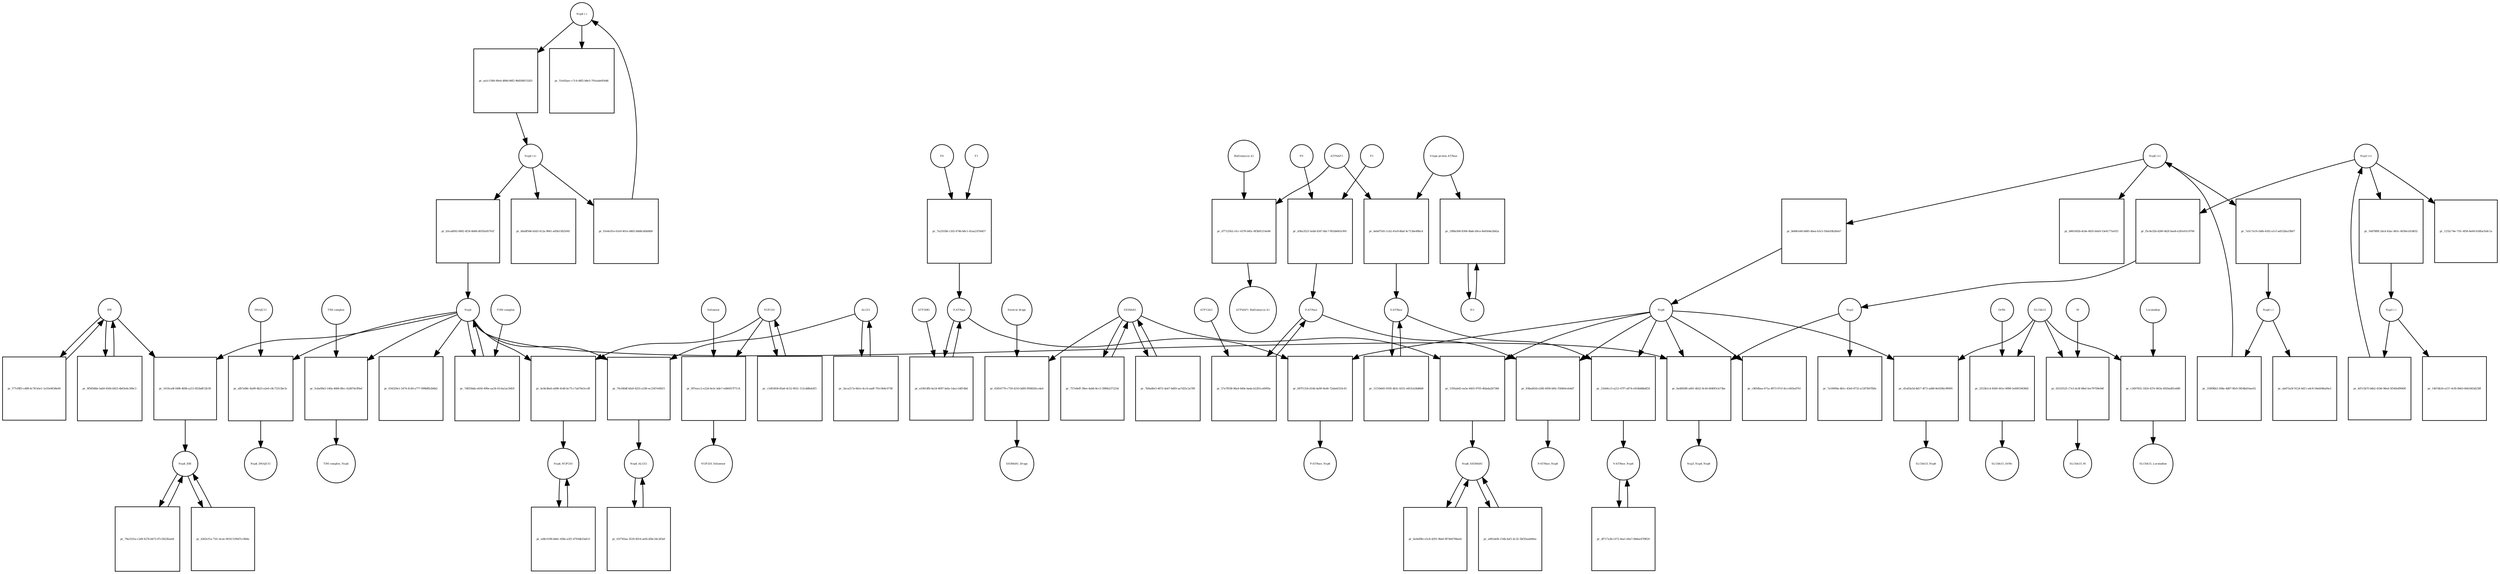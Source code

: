 strict digraph  {
"Nsp4 (-)" [annotation=urn_miriam_pubmed_32353859, bipartite=0, cls="nucleic acid feature", fontsize=4, label="Nsp4 (-)", shape=circle];
"pr_aa1c1584-90e4-489d-86f2-96d500f15203" [annotation="", bipartite=1, cls=process, fontsize=4, label="pr_aa1c1584-90e4-489d-86f2-96d500f15203", shape=square];
"Nsp4 (+)" [annotation=urn_miriam_pubmed_32353859, bipartite=0, cls="nucleic acid feature", fontsize=4, label="Nsp4 (+)", shape=circle];
"pr_b5cad092-8492-4f24-8d48-d055fa95761f" [annotation="", bipartite=1, cls=process, fontsize=4, label="pr_b5cad092-8492-4f24-8d48-d055fa95761f", shape=square];
Nsp4 [annotation="urn_miriam_ncbiprotein_BCD58761|urn_miriam_taxonomy_2697049", bipartite=0, cls=macromolecule, fontsize=4, label=Nsp4, shape=circle];
"pr_034329e1-2474-4149-a777-998bffb2b6b2" [annotation="", bipartite=1, cls=process, fontsize=4, label="pr_034329e1-2474-4149-a777-998bffb2b6b2", shape=square];
"pr_66a8f566-b5d3-412a-9061-a85b15825041" [annotation="", bipartite=1, cls=process, fontsize=4, label="pr_66a8f566-b5d3-412a-9061-a85b15825041", shape=square];
"pr_1619ca4f-fd96-469b-a213-855bdf12fcf6" [annotation="", bipartite=1, cls=process, fontsize=4, label="pr_1619ca4f-fd96-469b-a213-855bdf12fcf6", shape=square];
IDE [annotation="urn_miriam_uniprot_P14735|urn_miriam_pubmed_32353859|urn_miriam_doi_10.1210%2Fmend-4-8-1125|urn_miriam_taxonomy_10116", bipartite=0, cls=macromolecule, fontsize=4, label=IDE, shape=circle];
Nsp4_IDE [annotation="", bipartite=0, cls=complex, fontsize=4, label=Nsp4_IDE, shape=circle];
"pr_b362cf1a-71fc-4cee-9018-51f6d7cc864a" [annotation="", bipartite=1, cls=process, fontsize=4, label="pr_b362cf1a-71fc-4cee-9018-51f6d7cc864a", shape=square];
"pr_bc8e3be6-a696-41d0-bc75-c7ab70e5cc8f" [annotation="", bipartite=1, cls=process, fontsize=4, label="pr_bc8e3be6-a696-41d0-bc75-c7ab70e5cc8f", shape=square];
NUP210 [annotation="urn_miriam_uniprot_Q8TEM1|urn_miriam_pubmed_14517331", bipartite=0, cls=macromolecule, fontsize=4, label=NUP210, shape=circle];
Nsp4_NUP210 [annotation=urn_miriam_pubmed_14517331, bipartite=0, cls=complex, fontsize=4, label=Nsp4_NUP210, shape=circle];
"pr_79a3331a-c2d9-427b-b672-87c5823fea44" [annotation="", bipartite=1, cls=process, fontsize=4, label="pr_79a3331a-c2d9-427b-b672-87c5823fea44", shape=square];
"pr_afb7a98c-8a99-4b23-a2e0-c8c72313bc5c" [annotation="", bipartite=1, cls=process, fontsize=4, label="pr_afb7a98c-8a99-4b23-a2e0-c8c72313bc5c", shape=square];
DNAJC11 [annotation="urn_miriam_uniprot_Q9NVH1|urn_miriam_pubmed_32353859|urn_miriam_pubmed_25997101", bipartite=0, cls=macromolecule, fontsize=4, label=DNAJC11, shape=circle];
Nsp4_DNAJC11 [annotation="urn_miriam_pubmed_25997101|urn_miriam_pubmed_32353859", bipartite=0, cls=complex, fontsize=4, label=Nsp4_DNAJC11, shape=circle];
"pr_ed4c0196-bb6c-458e-a2f1-4793db33afc0" [annotation="", bipartite=1, cls=process, fontsize=4, label="pr_ed4c0196-bb6c-458e-a2f1-4793db33afc0", shape=square];
"pr_76cfd0df-bfa9-4255-a336-ec2347e0fd15" [annotation="", bipartite=1, cls=process, fontsize=4, label="pr_76cfd0df-bfa9-4255-a336-ec2347e0fd15", shape=square];
ALG11 [annotation="urn_miriam_uniprot_Q2TAA5|urn_miriam_pubmed_20080937", bipartite=0, cls=macromolecule, fontsize=4, label=ALG11, shape=circle];
Nsp4_ALG11 [annotation=urn_miriam_pubmed_20080937, bipartite=0, cls=complex, fontsize=4, label=Nsp4_ALG11, shape=circle];
"pr_01e6c81e-61e9-401e-b802-b8d6cbfdd4b9" [annotation="", bipartite=1, cls=process, fontsize=4, label="pr_01e6c81e-61e9-401e-b802-b8d6cbfdd4b9", shape=square];
"pr_51e02aec-c7c4-48f2-b8e5-791eabe95446" [annotation="", bipartite=1, cls=process, fontsize=4, label="pr_51e02aec-c7c4-48f2-b8e5-791eabe95446", shape=square];
"Nsp6 (-)" [annotation=urn_miriam_pubmed_32353859, bipartite=0, cls="nucleic acid feature", fontsize=4, label="Nsp6 (-)", shape=circle];
"pr_318f96b3-308a-4d87-9fe9-5854bd16ae02" [annotation="", bipartite=1, cls=process, fontsize=4, label="pr_318f96b3-308a-4d87-9fe9-5854bd16ae02", shape=square];
"Nsp6 (+)" [annotation=urn_miriam_pubmed_32353859, bipartite=0, cls="nucleic acid feature", fontsize=4, label="Nsp6 (+)", shape=circle];
"pr_b668cb40-b685-4bea-b3c5-59ab18b26eb7" [annotation="", bipartite=1, cls=process, fontsize=4, label="pr_b668cb40-b685-4bea-b3c5-59ab18b26eb7", shape=square];
Nsp6 [annotation="urn_miriam_taxonomy_2697049|urn_miriam_pubmed_32353859", bipartite=0, cls=macromolecule, fontsize=4, label=Nsp6, shape=circle];
"pr_c805fbea-671a-4973-97cf-dccc605ed761" [annotation="", bipartite=1, cls=process, fontsize=4, label="pr_c805fbea-671a-4973-97cf-dccc605ed761", shape=square];
"pr_b661002b-dc8e-4835-b0a9-53e4177a41f2" [annotation="", bipartite=1, cls=process, fontsize=4, label="pr_b661002b-dc8e-4835-b0a9-53e4177a41f2", shape=square];
"pr_b97f1324-d14d-4a99-9a44-72abe6333c41" [annotation="", bipartite=1, cls=process, fontsize=4, label="pr_b97f1324-d14d-4a99-9a44-72abe6333c41", shape=square];
"F-ATPase" [annotation=urn_miriam_uniprot_O75964, bipartite=0, cls=complex, fontsize=4, label="F-ATPase", shape=circle];
"F-ATPase_Nsp6" [annotation="", bipartite=0, cls=complex, fontsize=4, label="F-ATPase_Nsp6", shape=circle];
"pr_938ad43d-e280-4936-bf6c-f5fd64ceb4d7" [annotation="", bipartite=1, cls=process, fontsize=4, label="pr_938ad43d-e280-4936-bf6c-f5fd64ceb4d7", shape=square];
"P-ATPase" [annotation="", bipartite=0, cls=complex, fontsize=4, label="P-ATPase", shape=circle];
"P-ATPase_Nsp6" [annotation="", bipartite=0, cls=complex, fontsize=4, label="P-ATPase_Nsp6", shape=circle];
"pr_1595ab43-ea5e-4403-9705-4fdada2b7366" [annotation="", bipartite=1, cls=process, fontsize=4, label="pr_1595ab43-ea5e-4403-9705-4fdada2b7366", shape=square];
SIGMAR1 [annotation="urn_miriam_uniprot_Q99720|urn_miriam_doi_10.1074%2Fjbc.272.43.27107|urn_miriam_pubmed_32353859|urn_miriam_pubmed_10406945", bipartite=0, cls=macromolecule, fontsize=4, label=SIGMAR1, shape=circle];
Nsp6_SIGMAR1 [annotation=urn_miriam_pubmed_10406945, bipartite=0, cls=complex, fontsize=4, label=Nsp6_SIGMAR1, shape=circle];
"pr_a961defb-154b-4af1-bc32-5bf35aab94ee" [annotation="", bipartite=1, cls=process, fontsize=4, label="pr_a961defb-154b-4af1-bc32-5bf35aab94ee", shape=square];
"pr_21b44cc5-a212-47f7-a874-e924b8dbdf24" [annotation="", bipartite=1, cls=process, fontsize=4, label="pr_21b44cc5-a212-47f7-a874-e924b8dbdf24", shape=square];
"V-ATPase" [annotation=urn_miriam_uniprot_Q15904, bipartite=0, cls=complex, fontsize=4, label="V-ATPase", shape=circle];
"V-ATPase_Nsp6" [annotation=urn_miriam_uniprot_Q15904, bipartite=0, cls=complex, fontsize=4, label="V-ATPase_Nsp6", shape=circle];
"pr_7a5c7a19-cb6b-4182-a1cf-ad532ba33b07" [annotation="", bipartite=1, cls=process, fontsize=4, label="pr_7a5c7a19-cb6b-4182-a1cf-ad532ba33b07", shape=square];
"pr_ab475a5f-9124-4d11-a4c8-54eb046af4e3" [annotation="", bipartite=1, cls=process, fontsize=4, label="pr_ab475a5f-9124-4d11-a4c8-54eb046af4e3", shape=square];
"pr_5cba99a5-140a-4684-8fec-62d07dcff6ef" [annotation="", bipartite=1, cls=process, fontsize=4, label="pr_5cba99a5-140a-4684-8fec-62d07dcff6ef", shape=square];
"TIM complex" [annotation="", bipartite=0, cls=complex, fontsize=4, label="TIM complex", shape=circle];
"TIM complex_Nsp4" [annotation=urn_miriam_pubmed_32353859, bipartite=0, cls=complex, fontsize=4, label="TIM complex_Nsp4", shape=circle];
"pr_f77cf8f5-cd98-4c78-b5e1-1e55e9038e69" [annotation="", bipartite=1, cls=process, fontsize=4, label="pr_f77cf8f5-cd98-4c78-b5e1-1e55e9038e69", shape=square];
"Nsp3 (-)" [annotation=urn_miriam_pubmed_32353859, bipartite=0, cls="nucleic acid feature", fontsize=4, label="Nsp3 (-)", shape=circle];
"pr_4d7c5b7f-b4b2-41b0-96ed-5f540ef8949f" [annotation="", bipartite=1, cls=process, fontsize=4, label="pr_4d7c5b7f-b4b2-41b0-96ed-5f540ef8949f", shape=square];
"Nsp3 (+)" [annotation=urn_miriam_pubmed_32353859, bipartite=0, cls="nucleic acid feature", fontsize=4, label="Nsp3 (+)", shape=circle];
"pr_54d78f8f-2dcd-43ac-861c-6036e1d14832" [annotation="", bipartite=1, cls=process, fontsize=4, label="pr_54d78f8f-2dcd-43ac-861c-6036e1d14832", shape=square];
"pr_f5c4e32b-d260-4d2f-bea8-e281e01c9706" [annotation="", bipartite=1, cls=process, fontsize=4, label="pr_f5c4e32b-d260-4d2f-bea8-e281e01c9706", shape=square];
Nsp3 [annotation="urn_miriam_taxonomy_2697049|urn_miriam_pubmed_32353859", bipartite=0, cls=macromolecule, fontsize=4, label=Nsp3, shape=circle];
"pr_14b7db16-a157-4cf6-8463-6641663d239f" [annotation="", bipartite=1, cls=process, fontsize=4, label="pr_14b7db16-a157-4cf6-8463-6641663d239f", shape=square];
"pr_1232c74e-71fc-4f56-8e60-b18facfa9c1a" [annotation="", bipartite=1, cls=process, fontsize=4, label="pr_1232c74e-71fc-4f56-8e60-b18facfa9c1a", shape=square];
"pr_7a19090a-4b1c-43e0-8732-a1207b07fbfa" [annotation="", bipartite=1, cls=process, fontsize=4, label="pr_7a19090a-4b1c-43e0-8732-a1207b07fbfa", shape=square];
"pr_0a4850f8-a491-4b52-9c44-6840f5cb73be" [annotation="", bipartite=1, cls=process, fontsize=4, label="pr_0a4850f8-a491-4b52-9c44-6840f5cb73be", shape=square];
Nsp3_Nsp4_Nsp6 [annotation="urn_miriam_pubmed_32353859|urn_miriam_pubmed_29128390|urn_miriam_doi_10.1016%2Fj.virol.2017.07.019|urn_miriam_taxonomy_694009", bipartite=0, cls=complex, fontsize=4, label=Nsp3_Nsp4_Nsp6, shape=circle];
"pr_f87eacc2-e22d-4e3c-bde7-ed46927f7114" [annotation="", bipartite=1, cls=process, fontsize=4, label="pr_f87eacc2-e22d-4e3c-bde7-ed46927f7114", shape=square];
Selinexor [annotation=urn_miriam_pubmed_32353859, bipartite=0, cls="simple chemical", fontsize=4, label=Selinexor, shape=circle];
NUP210_Selinexor [annotation=urn_miriam_pubmed_32353859, bipartite=0, cls=complex, fontsize=4, label=NUP210_Selinexor, shape=circle];
"pr_d1a83a5d-8d17-4f72-ad48-8e029bc99995" [annotation="", bipartite=1, cls=process, fontsize=4, label="pr_d1a83a5d-8d17-4f72-ad48-8e029bc99995", shape=square];
SLC6A15 [annotation="urn_miriam_pubmed_32353859|urn_miriam_uniprot_Q8IY34", bipartite=0, cls=macromolecule, fontsize=4, label=SLC6A15, shape=circle];
SLC6A15_Nsp6 [annotation=urn_miriam_pubmed_32353859, bipartite=0, cls=complex, fontsize=4, label=SLC6A15_Nsp6, shape=circle];
"pr_2553b1c4-4500-441e-9098-5efd919438d1" [annotation="", bipartite=1, cls=process, fontsize=4, label="pr_2553b1c4-4500-441e-9098-5efd919438d1", shape=square];
Orf9c [annotation=urn_miriam_taxonomy_2697049, bipartite=0, cls=macromolecule, fontsize=4, label=Orf9c, shape=circle];
SLC6A15_Orf9c [annotation=urn_miriam_pubmed_32353859, bipartite=0, cls=complex, fontsize=4, label=SLC6A15_Orf9c, shape=circle];
"pr_65535525-17e3-4c0f-88ef-fee79709e94f" [annotation="", bipartite=1, cls=process, fontsize=4, label="pr_65535525-17e3-4c0f-88ef-fee79709e94f", shape=square];
M [annotation=urn_miriam_taxonomy_2697049, bipartite=0, cls=macromolecule, fontsize=4, label=M, shape=circle];
SLC6A15_M [annotation=urn_miriam_pubmed_32353859, bipartite=0, cls=complex, fontsize=4, label=SLC6A15_M, shape=circle];
"pr_c2497832-1824-437e-863a-4920ad91e680" [annotation="", bipartite=1, cls=process, fontsize=4, label="pr_c2497832-1824-437e-863a-4920ad91e680", shape=square];
Loratadine [annotation=urn_miriam_pubmed_123134323, bipartite=0, cls="simple chemical", fontsize=4, label=Loratadine, shape=circle];
SLC6A15_Loratadine [annotation="", bipartite=0, cls=complex, fontsize=4, label=SLC6A15_Loratadine, shape=circle];
ATP6AP1 [annotation="urn_miriam_uniprot_Q15904|urn_miriam_pubmed_27231034", bipartite=0, cls=macromolecule, fontsize=4, label=ATP6AP1, shape=circle];
"pr_d7712562-cfcc-4376-b45c-8f3b91214e96" [annotation="", bipartite=1, cls=process, fontsize=4, label="pr_d7712562-cfcc-4376-b45c-8f3b91214e96", shape=square];
"Bafilomycin A1" [annotation="", bipartite=0, cls="simple chemical", fontsize=4, label="Bafilomycin A1", shape=circle];
"ATP6AP1_Bafilomycin A1" [annotation="", bipartite=0, cls=complex, fontsize=4, label="ATP6AP1_Bafilomycin A1", shape=circle];
"Several drugs" [annotation="", bipartite=0, cls="simple chemical", fontsize=4, label="Several drugs", shape=circle];
"pr_65816770-c750-4210-bd95-ff68026ccda4" [annotation="", bipartite=1, cls=process, fontsize=4, label="pr_65816770-c750-4210-bd95-ff68026ccda4", shape=square];
SIGMAR1_Drugs [annotation=urn_miriam_pubmed_32353859, bipartite=0, cls=complex, fontsize=4, label=SIGMAR1_Drugs, shape=circle];
"pr_7d055bda-e656-490e-aa34-01cba1ac9d18" [annotation="", bipartite=1, cls=process, fontsize=4, label="pr_7d055bda-e656-490e-aa34-01cba1ac9d18", shape=square];
"TOM complex" [annotation="", bipartite=0, cls=complex, fontsize=4, label="TOM complex", shape=circle];
ATP13A3 [annotation=urn_miriam_uniprot_Q9H7F0, bipartite=0, cls=macromolecule, fontsize=4, label=ATP13A3, shape=circle];
"pr_57a7f038-96a4-440e-bada-b2261ce6995e" [annotation="", bipartite=1, cls=process, fontsize=4, label="pr_57a7f038-96a4-440e-bada-b2261ce6995e", shape=square];
P1 [annotation="", bipartite=0, cls=complex, fontsize=4, label=P1, shape=circle];
"pr_d36a3523-5edd-4247-bbc7-f81bb043c991" [annotation="", bipartite=1, cls=process, fontsize=4, label="pr_d36a3523-5edd-4247-bbc7-f81bb043c991", shape=square];
P0 [annotation="", bipartite=0, cls=complex, fontsize=4, label=P0, shape=circle];
"pr_c1d03458-85a6-4c52-9021-112cdd8eb3f3" [annotation="", bipartite=1, cls=process, fontsize=4, label="pr_c1d03458-85a6-4c52-9021-112cdd8eb3f3", shape=square];
"pr_9f5856bb-3ab9-4544-b923-4b03e6c306c3" [annotation="", bipartite=1, cls=process, fontsize=4, label="pr_9f5856bb-3ab9-4544-b923-4b03e6c306c3", shape=square];
"pr_757e8eff-39ee-4ab6-8cc5-39f6b237223d" [annotation="", bipartite=1, cls=process, fontsize=4, label="pr_757e8eff-39ee-4ab6-8cc5-39f6b237223d", shape=square];
"pr_7b9ad0e3-4872-4a67-bd93-aa7d25c2a789" [annotation="", bipartite=1, cls=process, fontsize=4, label="pr_7b9ad0e3-4872-4a67-bd93-aa7d25c2a789", shape=square];
"pr_be4ef8fe-e5c8-4291-9be6-f87444784aeb" [annotation="", bipartite=1, cls=process, fontsize=4, label="pr_be4ef8fe-e5c8-4291-9be6-f87444784aeb", shape=square];
"pr_61f745ea-3529-4914-aef4-d5bc34c283ef" [annotation="", bipartite=1, cls=process, fontsize=4, label="pr_61f745ea-3529-4914-aef4-d5bc34c283ef", shape=square];
"pr_3aca217a-6b1e-4cc6-aadf-791c964c0738" [annotation="", bipartite=1, cls=process, fontsize=4, label="pr_3aca217a-6b1e-4cc6-aadf-791c964c0738", shape=square];
"H+" [annotation="urn_miriam_obo.chebi_CHEBI%3A15378", bipartite=0, cls="simple chemical", fontsize=4, label="H+", shape=circle];
"pr_1f88a508-8306-4bde-b9ce-8e6564e2b62a" [annotation="", bipartite=1, cls=process, fontsize=4, label="pr_1f88a508-8306-4bde-b9ce-8e6564e2b62a", shape=square];
"V-type proton ATPase" [annotation="urn_miriam_obo.go_GO%3A0046611", bipartite=0, cls=complex, fontsize=4, label="V-type proton ATPase", shape=circle];
"pr_6ebd7545-1cb2-41e9-8baf-4c713be49bcd" [annotation="", bipartite=1, cls=process, fontsize=4, label="pr_6ebd7545-1cb2-41e9-8baf-4c713be49bcd", shape=square];
"pr_1151b645-0595-4b3c-b551-e853cb3b8668" [annotation="", bipartite=1, cls=process, fontsize=4, label="pr_1151b645-0595-4b3c-b551-e853cb3b8668", shape=square];
"pr_df717a3b-c072-4ea1-b0a7-6b8ae47f8f20" [annotation="", bipartite=1, cls=process, fontsize=4, label="pr_df717a3b-c072-4ea1-b0a7-6b8ae47f8f20", shape=square];
ATP5MG [annotation=urn_miriam_uniprot_O75964, bipartite=0, cls=macromolecule, fontsize=4, label=ATP5MG, shape=circle];
"pr_a10614fb-4a14-4097-befa-1dacc5df14bd" [annotation="", bipartite=1, cls=process, fontsize=4, label="pr_a10614fb-4a14-4097-befa-1dacc5df14bd", shape=square];
F1 [annotation="", bipartite=0, cls=complex, fontsize=4, label=F1, shape=circle];
"pr_7a2355bf-c202-474b-b8c1-41aa21f56457" [annotation="", bipartite=1, cls=process, fontsize=4, label="pr_7a2355bf-c202-474b-b8c1-41aa21f56457", shape=square];
F0 [annotation="", bipartite=0, cls=complex, fontsize=4, label=F0, shape=circle];
"Nsp4 (-)" -> "pr_aa1c1584-90e4-489d-86f2-96d500f15203"  [annotation="", interaction_type=consumption];
"Nsp4 (-)" -> "pr_51e02aec-c7c4-48f2-b8e5-791eabe95446"  [annotation="", interaction_type=consumption];
"pr_aa1c1584-90e4-489d-86f2-96d500f15203" -> "Nsp4 (+)"  [annotation="", interaction_type=production];
"Nsp4 (+)" -> "pr_b5cad092-8492-4f24-8d48-d055fa95761f"  [annotation="", interaction_type=consumption];
"Nsp4 (+)" -> "pr_66a8f566-b5d3-412a-9061-a85b15825041"  [annotation="", interaction_type=consumption];
"Nsp4 (+)" -> "pr_01e6c81e-61e9-401e-b802-b8d6cbfdd4b9"  [annotation="", interaction_type=consumption];
"pr_b5cad092-8492-4f24-8d48-d055fa95761f" -> Nsp4  [annotation="", interaction_type=production];
Nsp4 -> "pr_034329e1-2474-4149-a777-998bffb2b6b2"  [annotation="", interaction_type=consumption];
Nsp4 -> "pr_1619ca4f-fd96-469b-a213-855bdf12fcf6"  [annotation="", interaction_type=consumption];
Nsp4 -> "pr_bc8e3be6-a696-41d0-bc75-c7ab70e5cc8f"  [annotation="", interaction_type=consumption];
Nsp4 -> "pr_afb7a98c-8a99-4b23-a2e0-c8c72313bc5c"  [annotation="", interaction_type=consumption];
Nsp4 -> "pr_76cfd0df-bfa9-4255-a336-ec2347e0fd15"  [annotation="", interaction_type=consumption];
Nsp4 -> "pr_5cba99a5-140a-4684-8fec-62d07dcff6ef"  [annotation="", interaction_type=consumption];
Nsp4 -> "pr_0a4850f8-a491-4b52-9c44-6840f5cb73be"  [annotation="", interaction_type=consumption];
Nsp4 -> "pr_7d055bda-e656-490e-aa34-01cba1ac9d18"  [annotation="", interaction_type=consumption];
"pr_1619ca4f-fd96-469b-a213-855bdf12fcf6" -> Nsp4_IDE  [annotation="", interaction_type=production];
IDE -> "pr_1619ca4f-fd96-469b-a213-855bdf12fcf6"  [annotation="", interaction_type=consumption];
IDE -> "pr_f77cf8f5-cd98-4c78-b5e1-1e55e9038e69"  [annotation="", interaction_type=consumption];
IDE -> "pr_9f5856bb-3ab9-4544-b923-4b03e6c306c3"  [annotation="", interaction_type=consumption];
Nsp4_IDE -> "pr_b362cf1a-71fc-4cee-9018-51f6d7cc864a"  [annotation="", interaction_type=consumption];
Nsp4_IDE -> "pr_79a3331a-c2d9-427b-b672-87c5823fea44"  [annotation="", interaction_type=consumption];
"pr_b362cf1a-71fc-4cee-9018-51f6d7cc864a" -> Nsp4_IDE  [annotation="", interaction_type=production];
"pr_bc8e3be6-a696-41d0-bc75-c7ab70e5cc8f" -> Nsp4_NUP210  [annotation="", interaction_type=production];
NUP210 -> "pr_bc8e3be6-a696-41d0-bc75-c7ab70e5cc8f"  [annotation="", interaction_type=consumption];
NUP210 -> "pr_f87eacc2-e22d-4e3c-bde7-ed46927f7114"  [annotation="", interaction_type=consumption];
NUP210 -> "pr_c1d03458-85a6-4c52-9021-112cdd8eb3f3"  [annotation="", interaction_type=consumption];
Nsp4_NUP210 -> "pr_ed4c0196-bb6c-458e-a2f1-4793db33afc0"  [annotation="", interaction_type=consumption];
"pr_79a3331a-c2d9-427b-b672-87c5823fea44" -> Nsp4_IDE  [annotation="", interaction_type=production];
"pr_afb7a98c-8a99-4b23-a2e0-c8c72313bc5c" -> Nsp4_DNAJC11  [annotation="", interaction_type=production];
DNAJC11 -> "pr_afb7a98c-8a99-4b23-a2e0-c8c72313bc5c"  [annotation="", interaction_type=consumption];
"pr_ed4c0196-bb6c-458e-a2f1-4793db33afc0" -> Nsp4_NUP210  [annotation="", interaction_type=production];
"pr_76cfd0df-bfa9-4255-a336-ec2347e0fd15" -> Nsp4_ALG11  [annotation="", interaction_type=production];
ALG11 -> "pr_76cfd0df-bfa9-4255-a336-ec2347e0fd15"  [annotation="", interaction_type=consumption];
ALG11 -> "pr_3aca217a-6b1e-4cc6-aadf-791c964c0738"  [annotation="", interaction_type=consumption];
Nsp4_ALG11 -> "pr_61f745ea-3529-4914-aef4-d5bc34c283ef"  [annotation="", interaction_type=consumption];
"pr_01e6c81e-61e9-401e-b802-b8d6cbfdd4b9" -> "Nsp4 (-)"  [annotation="", interaction_type=production];
"Nsp6 (-)" -> "pr_318f96b3-308a-4d87-9fe9-5854bd16ae02"  [annotation="", interaction_type=consumption];
"Nsp6 (-)" -> "pr_ab475a5f-9124-4d11-a4c8-54eb046af4e3"  [annotation="", interaction_type=consumption];
"pr_318f96b3-308a-4d87-9fe9-5854bd16ae02" -> "Nsp6 (+)"  [annotation="", interaction_type=production];
"Nsp6 (+)" -> "pr_b668cb40-b685-4bea-b3c5-59ab18b26eb7"  [annotation="", interaction_type=consumption];
"Nsp6 (+)" -> "pr_b661002b-dc8e-4835-b0a9-53e4177a41f2"  [annotation="", interaction_type=consumption];
"Nsp6 (+)" -> "pr_7a5c7a19-cb6b-4182-a1cf-ad532ba33b07"  [annotation="", interaction_type=consumption];
"pr_b668cb40-b685-4bea-b3c5-59ab18b26eb7" -> Nsp6  [annotation="", interaction_type=production];
Nsp6 -> "pr_c805fbea-671a-4973-97cf-dccc605ed761"  [annotation="", interaction_type=consumption];
Nsp6 -> "pr_b97f1324-d14d-4a99-9a44-72abe6333c41"  [annotation="", interaction_type=consumption];
Nsp6 -> "pr_938ad43d-e280-4936-bf6c-f5fd64ceb4d7"  [annotation="", interaction_type=consumption];
Nsp6 -> "pr_1595ab43-ea5e-4403-9705-4fdada2b7366"  [annotation="", interaction_type=consumption];
Nsp6 -> "pr_21b44cc5-a212-47f7-a874-e924b8dbdf24"  [annotation="", interaction_type=consumption];
Nsp6 -> "pr_0a4850f8-a491-4b52-9c44-6840f5cb73be"  [annotation="", interaction_type=consumption];
Nsp6 -> "pr_d1a83a5d-8d17-4f72-ad48-8e029bc99995"  [annotation="", interaction_type=consumption];
"pr_b97f1324-d14d-4a99-9a44-72abe6333c41" -> "F-ATPase_Nsp6"  [annotation="", interaction_type=production];
"F-ATPase" -> "pr_b97f1324-d14d-4a99-9a44-72abe6333c41"  [annotation="", interaction_type=consumption];
"F-ATPase" -> "pr_a10614fb-4a14-4097-befa-1dacc5df14bd"  [annotation="", interaction_type=consumption];
"pr_938ad43d-e280-4936-bf6c-f5fd64ceb4d7" -> "P-ATPase_Nsp6"  [annotation="", interaction_type=production];
"P-ATPase" -> "pr_938ad43d-e280-4936-bf6c-f5fd64ceb4d7"  [annotation="", interaction_type=consumption];
"P-ATPase" -> "pr_57a7f038-96a4-440e-bada-b2261ce6995e"  [annotation="", interaction_type=consumption];
"pr_1595ab43-ea5e-4403-9705-4fdada2b7366" -> Nsp6_SIGMAR1  [annotation="", interaction_type=production];
SIGMAR1 -> "pr_1595ab43-ea5e-4403-9705-4fdada2b7366"  [annotation="", interaction_type=consumption];
SIGMAR1 -> "pr_65816770-c750-4210-bd95-ff68026ccda4"  [annotation="", interaction_type=consumption];
SIGMAR1 -> "pr_757e8eff-39ee-4ab6-8cc5-39f6b237223d"  [annotation="", interaction_type=consumption];
SIGMAR1 -> "pr_7b9ad0e3-4872-4a67-bd93-aa7d25c2a789"  [annotation="", interaction_type=consumption];
Nsp6_SIGMAR1 -> "pr_a961defb-154b-4af1-bc32-5bf35aab94ee"  [annotation="", interaction_type=consumption];
Nsp6_SIGMAR1 -> "pr_be4ef8fe-e5c8-4291-9be6-f87444784aeb"  [annotation="", interaction_type=consumption];
"pr_a961defb-154b-4af1-bc32-5bf35aab94ee" -> Nsp6_SIGMAR1  [annotation="", interaction_type=production];
"pr_21b44cc5-a212-47f7-a874-e924b8dbdf24" -> "V-ATPase_Nsp6"  [annotation="", interaction_type=production];
"V-ATPase" -> "pr_21b44cc5-a212-47f7-a874-e924b8dbdf24"  [annotation="", interaction_type=consumption];
"V-ATPase" -> "pr_1151b645-0595-4b3c-b551-e853cb3b8668"  [annotation="", interaction_type=consumption];
"V-ATPase_Nsp6" -> "pr_df717a3b-c072-4ea1-b0a7-6b8ae47f8f20"  [annotation="", interaction_type=consumption];
"pr_7a5c7a19-cb6b-4182-a1cf-ad532ba33b07" -> "Nsp6 (-)"  [annotation="", interaction_type=production];
"pr_5cba99a5-140a-4684-8fec-62d07dcff6ef" -> "TIM complex_Nsp4"  [annotation="", interaction_type=production];
"TIM complex" -> "pr_5cba99a5-140a-4684-8fec-62d07dcff6ef"  [annotation="", interaction_type=consumption];
"pr_f77cf8f5-cd98-4c78-b5e1-1e55e9038e69" -> IDE  [annotation="", interaction_type=production];
"Nsp3 (-)" -> "pr_4d7c5b7f-b4b2-41b0-96ed-5f540ef8949f"  [annotation="", interaction_type=consumption];
"Nsp3 (-)" -> "pr_14b7db16-a157-4cf6-8463-6641663d239f"  [annotation="", interaction_type=consumption];
"pr_4d7c5b7f-b4b2-41b0-96ed-5f540ef8949f" -> "Nsp3 (+)"  [annotation="", interaction_type=production];
"Nsp3 (+)" -> "pr_54d78f8f-2dcd-43ac-861c-6036e1d14832"  [annotation="", interaction_type=consumption];
"Nsp3 (+)" -> "pr_f5c4e32b-d260-4d2f-bea8-e281e01c9706"  [annotation="", interaction_type=consumption];
"Nsp3 (+)" -> "pr_1232c74e-71fc-4f56-8e60-b18facfa9c1a"  [annotation="", interaction_type=consumption];
"pr_54d78f8f-2dcd-43ac-861c-6036e1d14832" -> "Nsp3 (-)"  [annotation="", interaction_type=production];
"pr_f5c4e32b-d260-4d2f-bea8-e281e01c9706" -> Nsp3  [annotation="", interaction_type=production];
Nsp3 -> "pr_7a19090a-4b1c-43e0-8732-a1207b07fbfa"  [annotation="", interaction_type=consumption];
Nsp3 -> "pr_0a4850f8-a491-4b52-9c44-6840f5cb73be"  [annotation="", interaction_type=consumption];
"pr_0a4850f8-a491-4b52-9c44-6840f5cb73be" -> Nsp3_Nsp4_Nsp6  [annotation="", interaction_type=production];
"pr_f87eacc2-e22d-4e3c-bde7-ed46927f7114" -> NUP210_Selinexor  [annotation="", interaction_type=production];
Selinexor -> "pr_f87eacc2-e22d-4e3c-bde7-ed46927f7114"  [annotation="", interaction_type=consumption];
"pr_d1a83a5d-8d17-4f72-ad48-8e029bc99995" -> SLC6A15_Nsp6  [annotation="", interaction_type=production];
SLC6A15 -> "pr_d1a83a5d-8d17-4f72-ad48-8e029bc99995"  [annotation="", interaction_type=consumption];
SLC6A15 -> "pr_2553b1c4-4500-441e-9098-5efd919438d1"  [annotation="", interaction_type=consumption];
SLC6A15 -> "pr_65535525-17e3-4c0f-88ef-fee79709e94f"  [annotation="", interaction_type=consumption];
SLC6A15 -> "pr_c2497832-1824-437e-863a-4920ad91e680"  [annotation="", interaction_type=consumption];
"pr_2553b1c4-4500-441e-9098-5efd919438d1" -> SLC6A15_Orf9c  [annotation="", interaction_type=production];
Orf9c -> "pr_2553b1c4-4500-441e-9098-5efd919438d1"  [annotation="", interaction_type=consumption];
"pr_65535525-17e3-4c0f-88ef-fee79709e94f" -> SLC6A15_M  [annotation="", interaction_type=production];
M -> "pr_65535525-17e3-4c0f-88ef-fee79709e94f"  [annotation="", interaction_type=consumption];
"pr_c2497832-1824-437e-863a-4920ad91e680" -> SLC6A15_Loratadine  [annotation="", interaction_type=production];
Loratadine -> "pr_c2497832-1824-437e-863a-4920ad91e680"  [annotation="", interaction_type=consumption];
ATP6AP1 -> "pr_d7712562-cfcc-4376-b45c-8f3b91214e96"  [annotation="", interaction_type=consumption];
ATP6AP1 -> "pr_6ebd7545-1cb2-41e9-8baf-4c713be49bcd"  [annotation="", interaction_type=consumption];
"pr_d7712562-cfcc-4376-b45c-8f3b91214e96" -> "ATP6AP1_Bafilomycin A1"  [annotation="", interaction_type=production];
"Bafilomycin A1" -> "pr_d7712562-cfcc-4376-b45c-8f3b91214e96"  [annotation="", interaction_type=consumption];
"Several drugs" -> "pr_65816770-c750-4210-bd95-ff68026ccda4"  [annotation="", interaction_type=consumption];
"pr_65816770-c750-4210-bd95-ff68026ccda4" -> SIGMAR1_Drugs  [annotation="", interaction_type=production];
"pr_7d055bda-e656-490e-aa34-01cba1ac9d18" -> Nsp4  [annotation="", interaction_type=production];
"TOM complex" -> "pr_7d055bda-e656-490e-aa34-01cba1ac9d18"  [annotation="urn_miriam_pubmed_32353859|urn_miriam_taxonomy_2697049", interaction_type=stimulation];
ATP13A3 -> "pr_57a7f038-96a4-440e-bada-b2261ce6995e"  [annotation="", interaction_type=consumption];
"pr_57a7f038-96a4-440e-bada-b2261ce6995e" -> "P-ATPase"  [annotation="", interaction_type=production];
P1 -> "pr_d36a3523-5edd-4247-bbc7-f81bb043c991"  [annotation="", interaction_type=consumption];
"pr_d36a3523-5edd-4247-bbc7-f81bb043c991" -> "P-ATPase"  [annotation="", interaction_type=production];
P0 -> "pr_d36a3523-5edd-4247-bbc7-f81bb043c991"  [annotation="", interaction_type=consumption];
"pr_c1d03458-85a6-4c52-9021-112cdd8eb3f3" -> NUP210  [annotation="", interaction_type=production];
"pr_9f5856bb-3ab9-4544-b923-4b03e6c306c3" -> IDE  [annotation="", interaction_type=production];
"pr_757e8eff-39ee-4ab6-8cc5-39f6b237223d" -> SIGMAR1  [annotation="", interaction_type=production];
"pr_7b9ad0e3-4872-4a67-bd93-aa7d25c2a789" -> SIGMAR1  [annotation="", interaction_type=production];
"pr_be4ef8fe-e5c8-4291-9be6-f87444784aeb" -> Nsp6_SIGMAR1  [annotation="", interaction_type=production];
"pr_61f745ea-3529-4914-aef4-d5bc34c283ef" -> Nsp4_ALG11  [annotation="", interaction_type=production];
"pr_3aca217a-6b1e-4cc6-aadf-791c964c0738" -> ALG11  [annotation="", interaction_type=production];
"H+" -> "pr_1f88a508-8306-4bde-b9ce-8e6564e2b62a"  [annotation="", interaction_type=consumption];
"pr_1f88a508-8306-4bde-b9ce-8e6564e2b62a" -> "H+"  [annotation="", interaction_type=production];
"V-type proton ATPase" -> "pr_1f88a508-8306-4bde-b9ce-8e6564e2b62a"  [annotation=urn_miriam_pubmed_22335796, interaction_type=catalysis];
"V-type proton ATPase" -> "pr_6ebd7545-1cb2-41e9-8baf-4c713be49bcd"  [annotation="", interaction_type=consumption];
"pr_6ebd7545-1cb2-41e9-8baf-4c713be49bcd" -> "V-ATPase"  [annotation="", interaction_type=production];
"pr_1151b645-0595-4b3c-b551-e853cb3b8668" -> "V-ATPase"  [annotation="", interaction_type=production];
"pr_df717a3b-c072-4ea1-b0a7-6b8ae47f8f20" -> "V-ATPase_Nsp6"  [annotation="", interaction_type=production];
ATP5MG -> "pr_a10614fb-4a14-4097-befa-1dacc5df14bd"  [annotation="", interaction_type=consumption];
"pr_a10614fb-4a14-4097-befa-1dacc5df14bd" -> "F-ATPase"  [annotation="", interaction_type=production];
F1 -> "pr_7a2355bf-c202-474b-b8c1-41aa21f56457"  [annotation="", interaction_type=consumption];
"pr_7a2355bf-c202-474b-b8c1-41aa21f56457" -> "F-ATPase"  [annotation="", interaction_type=production];
F0 -> "pr_7a2355bf-c202-474b-b8c1-41aa21f56457"  [annotation="", interaction_type=consumption];
}
